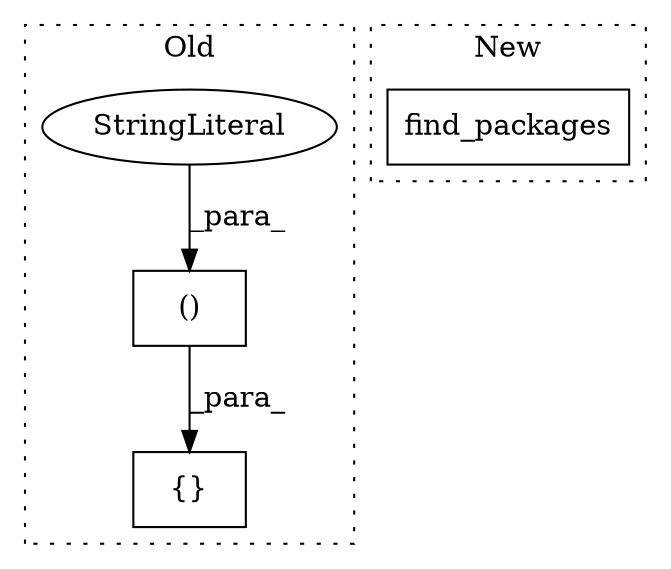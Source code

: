 digraph G {
subgraph cluster0 {
1 [label="()" a="106" s="1013" l="28" shape="box"];
3 [label="StringLiteral" a="45" s="1013" l="11" shape="ellipse"];
4 [label="{}" a="4" s="1007,1041" l="6,2" shape="box"];
label = "Old";
style="dotted";
}
subgraph cluster1 {
2 [label="find_packages" a="32" s="901" l="15" shape="box"];
label = "New";
style="dotted";
}
1 -> 4 [label="_para_"];
3 -> 1 [label="_para_"];
}